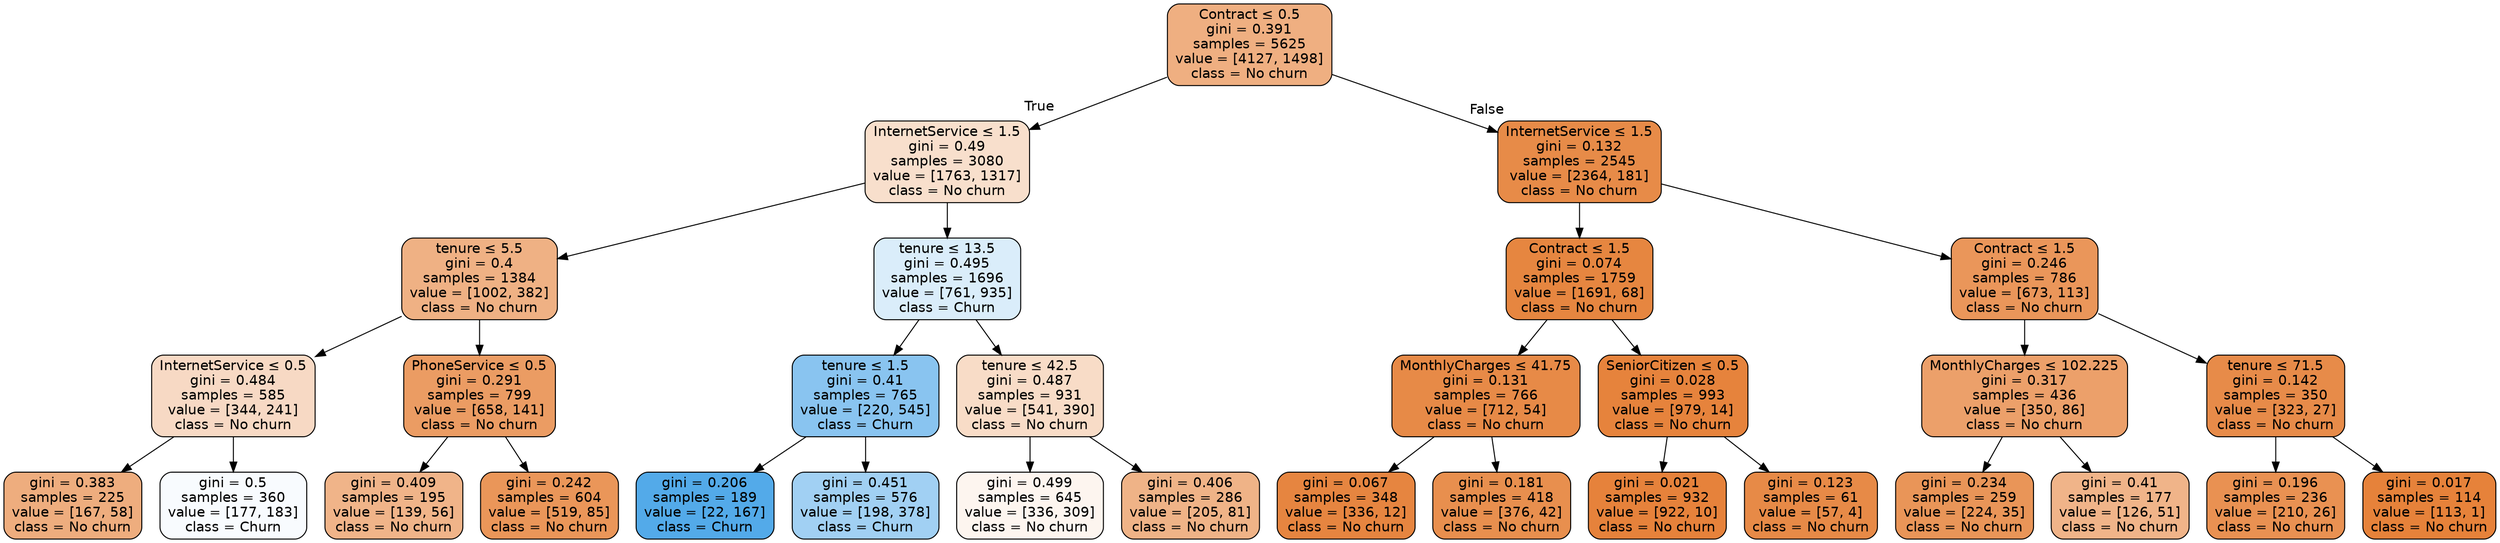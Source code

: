 digraph Tree {
node [shape=box, style="filled, rounded", color="black", fontname=helvetica] ;
edge [fontname=helvetica] ;
0 [label=<Contract &le; 0.5<br/>gini = 0.391<br/>samples = 5625<br/>value = [4127, 1498]<br/>class = No churn>, fillcolor="#e58139a2"] ;
1 [label=<InternetService &le; 1.5<br/>gini = 0.49<br/>samples = 3080<br/>value = [1763, 1317]<br/>class = No churn>, fillcolor="#e5813941"] ;
0 -> 1 [labeldistance=2.5, labelangle=45, headlabel="True"] ;
2 [label=<tenure &le; 5.5<br/>gini = 0.4<br/>samples = 1384<br/>value = [1002, 382]<br/>class = No churn>, fillcolor="#e581399e"] ;
1 -> 2 ;
3 [label=<InternetService &le; 0.5<br/>gini = 0.484<br/>samples = 585<br/>value = [344, 241]<br/>class = No churn>, fillcolor="#e581394c"] ;
2 -> 3 ;
4 [label=<gini = 0.383<br/>samples = 225<br/>value = [167, 58]<br/>class = No churn>, fillcolor="#e58139a6"] ;
3 -> 4 ;
5 [label=<gini = 0.5<br/>samples = 360<br/>value = [177, 183]<br/>class = Churn>, fillcolor="#399de508"] ;
3 -> 5 ;
6 [label=<PhoneService &le; 0.5<br/>gini = 0.291<br/>samples = 799<br/>value = [658, 141]<br/>class = No churn>, fillcolor="#e58139c8"] ;
2 -> 6 ;
7 [label=<gini = 0.409<br/>samples = 195<br/>value = [139, 56]<br/>class = No churn>, fillcolor="#e5813998"] ;
6 -> 7 ;
8 [label=<gini = 0.242<br/>samples = 604<br/>value = [519, 85]<br/>class = No churn>, fillcolor="#e58139d5"] ;
6 -> 8 ;
9 [label=<tenure &le; 13.5<br/>gini = 0.495<br/>samples = 1696<br/>value = [761, 935]<br/>class = Churn>, fillcolor="#399de52f"] ;
1 -> 9 ;
10 [label=<tenure &le; 1.5<br/>gini = 0.41<br/>samples = 765<br/>value = [220, 545]<br/>class = Churn>, fillcolor="#399de598"] ;
9 -> 10 ;
11 [label=<gini = 0.206<br/>samples = 189<br/>value = [22, 167]<br/>class = Churn>, fillcolor="#399de5dd"] ;
10 -> 11 ;
12 [label=<gini = 0.451<br/>samples = 576<br/>value = [198, 378]<br/>class = Churn>, fillcolor="#399de579"] ;
10 -> 12 ;
13 [label=<tenure &le; 42.5<br/>gini = 0.487<br/>samples = 931<br/>value = [541, 390]<br/>class = No churn>, fillcolor="#e5813947"] ;
9 -> 13 ;
14 [label=<gini = 0.499<br/>samples = 645<br/>value = [336, 309]<br/>class = No churn>, fillcolor="#e5813914"] ;
13 -> 14 ;
15 [label=<gini = 0.406<br/>samples = 286<br/>value = [205, 81]<br/>class = No churn>, fillcolor="#e581399a"] ;
13 -> 15 ;
16 [label=<InternetService &le; 1.5<br/>gini = 0.132<br/>samples = 2545<br/>value = [2364, 181]<br/>class = No churn>, fillcolor="#e58139eb"] ;
0 -> 16 [labeldistance=2.5, labelangle=-45, headlabel="False"] ;
17 [label=<Contract &le; 1.5<br/>gini = 0.074<br/>samples = 1759<br/>value = [1691, 68]<br/>class = No churn>, fillcolor="#e58139f5"] ;
16 -> 17 ;
18 [label=<MonthlyCharges &le; 41.75<br/>gini = 0.131<br/>samples = 766<br/>value = [712, 54]<br/>class = No churn>, fillcolor="#e58139ec"] ;
17 -> 18 ;
19 [label=<gini = 0.067<br/>samples = 348<br/>value = [336, 12]<br/>class = No churn>, fillcolor="#e58139f6"] ;
18 -> 19 ;
20 [label=<gini = 0.181<br/>samples = 418<br/>value = [376, 42]<br/>class = No churn>, fillcolor="#e58139e3"] ;
18 -> 20 ;
21 [label=<SeniorCitizen &le; 0.5<br/>gini = 0.028<br/>samples = 993<br/>value = [979, 14]<br/>class = No churn>, fillcolor="#e58139fb"] ;
17 -> 21 ;
22 [label=<gini = 0.021<br/>samples = 932<br/>value = [922, 10]<br/>class = No churn>, fillcolor="#e58139fc"] ;
21 -> 22 ;
23 [label=<gini = 0.123<br/>samples = 61<br/>value = [57, 4]<br/>class = No churn>, fillcolor="#e58139ed"] ;
21 -> 23 ;
24 [label=<Contract &le; 1.5<br/>gini = 0.246<br/>samples = 786<br/>value = [673, 113]<br/>class = No churn>, fillcolor="#e58139d4"] ;
16 -> 24 ;
25 [label=<MonthlyCharges &le; 102.225<br/>gini = 0.317<br/>samples = 436<br/>value = [350, 86]<br/>class = No churn>, fillcolor="#e58139c0"] ;
24 -> 25 ;
26 [label=<gini = 0.234<br/>samples = 259<br/>value = [224, 35]<br/>class = No churn>, fillcolor="#e58139d7"] ;
25 -> 26 ;
27 [label=<gini = 0.41<br/>samples = 177<br/>value = [126, 51]<br/>class = No churn>, fillcolor="#e5813998"] ;
25 -> 27 ;
28 [label=<tenure &le; 71.5<br/>gini = 0.142<br/>samples = 350<br/>value = [323, 27]<br/>class = No churn>, fillcolor="#e58139ea"] ;
24 -> 28 ;
29 [label=<gini = 0.196<br/>samples = 236<br/>value = [210, 26]<br/>class = No churn>, fillcolor="#e58139df"] ;
28 -> 29 ;
30 [label=<gini = 0.017<br/>samples = 114<br/>value = [113, 1]<br/>class = No churn>, fillcolor="#e58139fd"] ;
28 -> 30 ;
}
